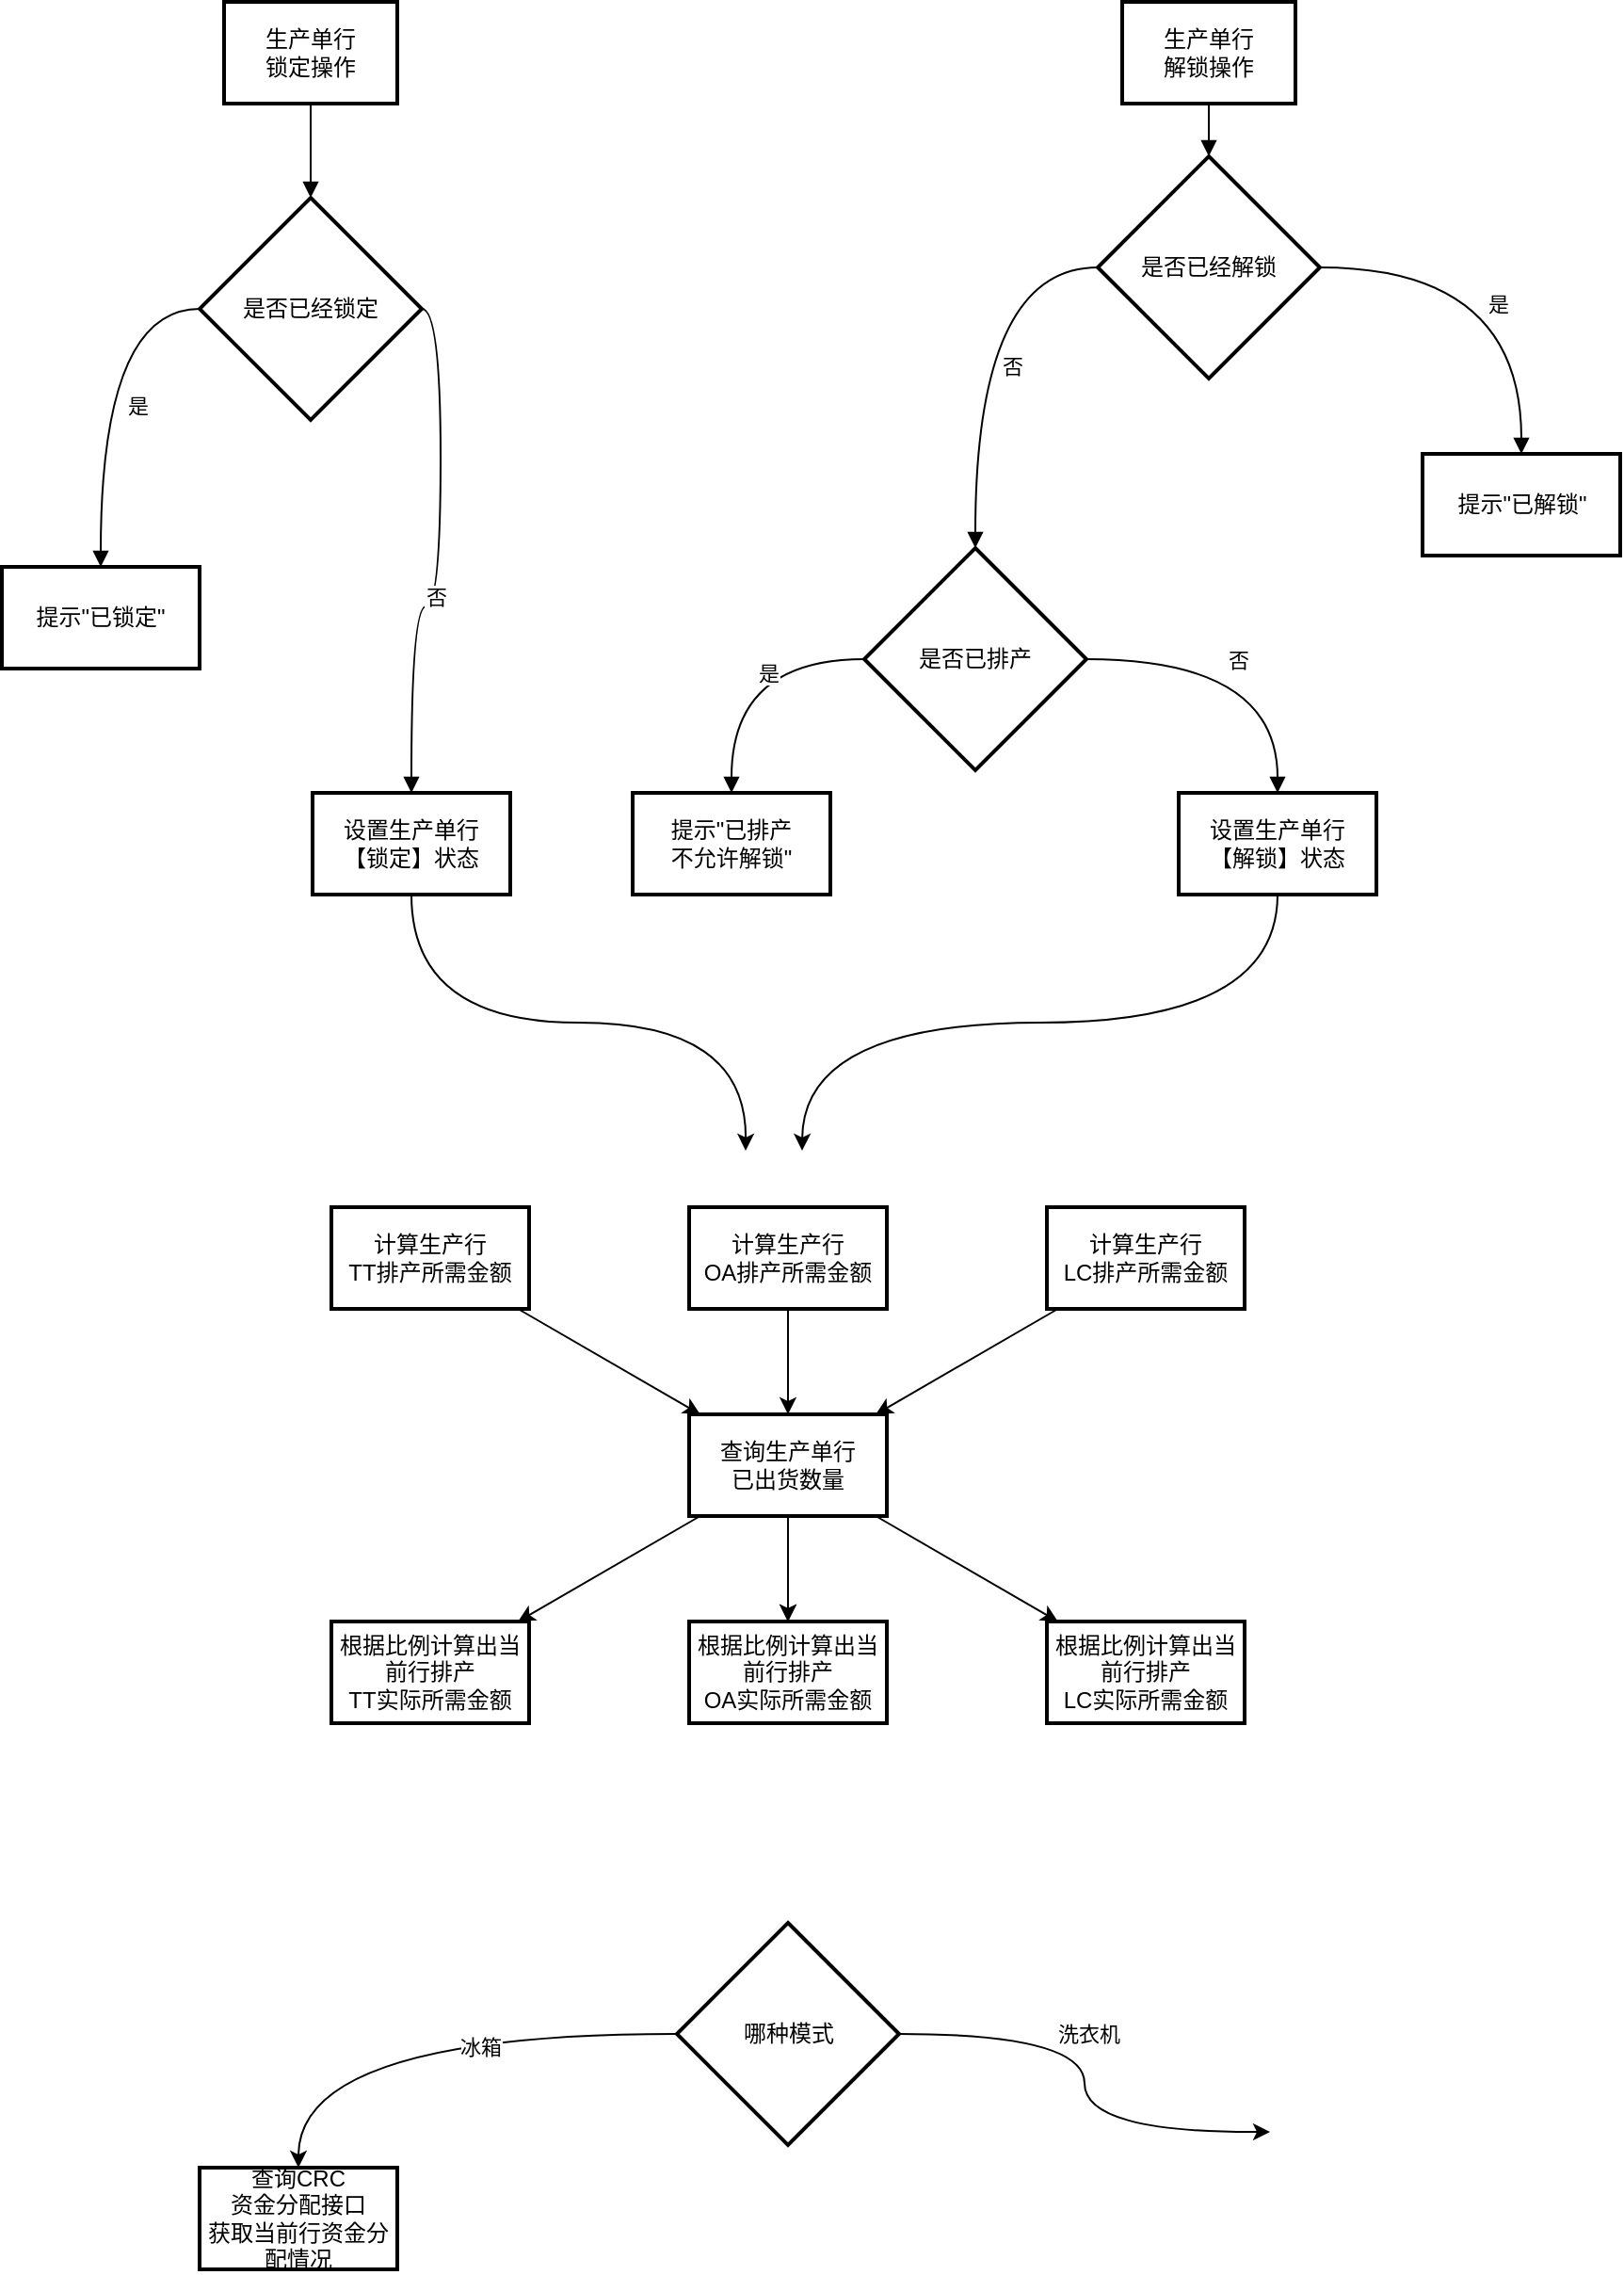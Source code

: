 <mxfile version="28.1.0">
  <diagram id="2LrY0oIoNR_cmH2NyaTJ" name="第 1 页">
    <mxGraphModel dx="1778" dy="501" grid="1" gridSize="10" guides="1" tooltips="1" connect="1" arrows="1" fold="1" page="1" pageScale="1" pageWidth="827" pageHeight="1169" math="0" shadow="0">
      <root>
        <mxCell id="0" />
        <mxCell id="1" parent="0" />
        <mxCell id="2" value="生产单行&#xa;解锁操作" style="whiteSpace=wrap;strokeWidth=2;" parent="1" vertex="1">
          <mxGeometry x="300" y="30" width="92" height="54" as="geometry" />
        </mxCell>
        <mxCell id="3" value="是否已经解锁" style="rhombus;strokeWidth=2;whiteSpace=wrap;" parent="1" vertex="1">
          <mxGeometry x="287" y="112" width="118" height="118" as="geometry" />
        </mxCell>
        <mxCell id="9" value="" style="curved=1;startArrow=none;endArrow=block;exitX=0.5;exitY=1;entryX=0.5;entryY=0;" parent="1" source="2" target="3" edge="1">
          <mxGeometry relative="1" as="geometry">
            <Array as="points" />
          </mxGeometry>
        </mxCell>
        <mxCell id="WXPWZEamO_XeSo7ibNBK-31" value="是否已排产" style="rhombus;strokeWidth=2;whiteSpace=wrap;" parent="1" vertex="1">
          <mxGeometry x="163" y="320" width="118" height="118" as="geometry" />
        </mxCell>
        <mxCell id="WXPWZEamO_XeSo7ibNBK-32" value="是" style="curved=1;startArrow=none;endArrow=block;exitX=0;exitY=0.5;exitDx=0;exitDy=0;edgeStyle=orthogonalEdgeStyle;entryX=0.5;entryY=0;entryDx=0;entryDy=0;" parent="1" source="WXPWZEamO_XeSo7ibNBK-31" target="WXPWZEamO_XeSo7ibNBK-33" edge="1">
          <mxGeometry x="0.092" y="20" relative="1" as="geometry">
            <mxPoint x="618" y="400" as="sourcePoint" />
            <mxPoint x="440" y="380" as="targetPoint" />
            <mxPoint as="offset" />
          </mxGeometry>
        </mxCell>
        <mxCell id="WXPWZEamO_XeSo7ibNBK-33" value="提示&quot;已排产&#xa;不允许解锁&quot;" style="whiteSpace=wrap;strokeWidth=2;" parent="1" vertex="1">
          <mxGeometry x="40" y="450" width="105" height="54" as="geometry" />
        </mxCell>
        <mxCell id="WXPWZEamO_XeSo7ibNBK-34" value="否" style="curved=1;startArrow=none;endArrow=block;exitX=1;exitY=0.5;exitDx=0;exitDy=0;edgeStyle=orthogonalEdgeStyle;entryX=0.5;entryY=0;entryDx=0;entryDy=0;" parent="1" source="WXPWZEamO_XeSo7ibNBK-31" target="Oj5pbkAsNvhmjypcsn9c-19" edge="1">
          <mxGeometry x="-0.062" relative="1" as="geometry">
            <mxPoint x="380" y="340" as="sourcePoint" />
            <mxPoint x="460" y="370" as="targetPoint" />
            <mxPoint as="offset" />
          </mxGeometry>
        </mxCell>
        <mxCell id="WXPWZEamO_XeSo7ibNBK-40" value="生产单行&#xa;锁定操作" style="whiteSpace=wrap;strokeWidth=2;" parent="1" vertex="1">
          <mxGeometry x="-177" y="30" width="92" height="54" as="geometry" />
        </mxCell>
        <mxCell id="WXPWZEamO_XeSo7ibNBK-41" value="" style="curved=1;startArrow=none;endArrow=block;exitX=0.5;exitY=1;entryX=0.5;entryY=0;" parent="1" source="WXPWZEamO_XeSo7ibNBK-40" edge="1">
          <mxGeometry relative="1" as="geometry">
            <Array as="points" />
            <mxPoint x="-131" y="134" as="targetPoint" />
          </mxGeometry>
        </mxCell>
        <mxCell id="WXPWZEamO_XeSo7ibNBK-42" value="是否已经锁定" style="rhombus;strokeWidth=2;whiteSpace=wrap;" parent="1" vertex="1">
          <mxGeometry x="-190" y="134" width="118" height="118" as="geometry" />
        </mxCell>
        <mxCell id="WXPWZEamO_XeSo7ibNBK-43" value="是" style="curved=1;startArrow=none;endArrow=block;exitX=0;exitY=0.5;exitDx=0;exitDy=0;edgeStyle=orthogonalEdgeStyle;" parent="1" source="WXPWZEamO_XeSo7ibNBK-42" target="WXPWZEamO_XeSo7ibNBK-44" edge="1">
          <mxGeometry x="0.092" y="20" relative="1" as="geometry">
            <mxPoint x="169" y="330" as="sourcePoint" />
            <mxPoint x="-240" y="330" as="targetPoint" />
            <mxPoint as="offset" />
          </mxGeometry>
        </mxCell>
        <mxCell id="WXPWZEamO_XeSo7ibNBK-44" value="提示&quot;已锁定&quot;" style="whiteSpace=wrap;strokeWidth=2;" parent="1" vertex="1">
          <mxGeometry x="-295" y="330" width="105" height="54" as="geometry" />
        </mxCell>
        <mxCell id="WXPWZEamO_XeSo7ibNBK-45" value="否" style="curved=1;startArrow=none;endArrow=block;exitX=1;exitY=0.5;exitDx=0;exitDy=0;edgeStyle=orthogonalEdgeStyle;" parent="1" source="WXPWZEamO_XeSo7ibNBK-42" target="WXPWZEamO_XeSo7ibNBK-46" edge="1">
          <mxGeometry x="0.149" y="-2" relative="1" as="geometry">
            <mxPoint x="-45" y="430" as="sourcePoint" />
            <mxPoint x="-95" y="567" as="targetPoint" />
            <mxPoint as="offset" />
          </mxGeometry>
        </mxCell>
        <mxCell id="Oj5pbkAsNvhmjypcsn9c-22" style="edgeStyle=orthogonalEdgeStyle;rounded=0;orthogonalLoop=1;jettySize=auto;html=1;curved=1;exitX=0.5;exitY=1;exitDx=0;exitDy=0;" parent="1" source="WXPWZEamO_XeSo7ibNBK-46" edge="1">
          <mxGeometry relative="1" as="geometry">
            <mxPoint x="100" y="640" as="targetPoint" />
          </mxGeometry>
        </mxCell>
        <mxCell id="WXPWZEamO_XeSo7ibNBK-46" value="设置生产单行&#xa;【锁定】状态" style="whiteSpace=wrap;strokeWidth=2;" parent="1" vertex="1">
          <mxGeometry x="-130" y="450" width="105" height="54" as="geometry" />
        </mxCell>
        <mxCell id="Oj5pbkAsNvhmjypcsn9c-16" value="否" style="curved=1;startArrow=none;endArrow=block;exitX=0;exitY=0.5;exitDx=0;exitDy=0;edgeStyle=orthogonalEdgeStyle;entryX=0.5;entryY=0;entryDx=0;entryDy=0;" parent="1" source="3" target="WXPWZEamO_XeSo7ibNBK-31" edge="1">
          <mxGeometry x="0.092" y="20" relative="1" as="geometry">
            <mxPoint x="241" y="187" as="sourcePoint" />
            <mxPoint x="188.5" y="324" as="targetPoint" />
            <mxPoint as="offset" />
          </mxGeometry>
        </mxCell>
        <mxCell id="Oj5pbkAsNvhmjypcsn9c-23" style="edgeStyle=orthogonalEdgeStyle;rounded=0;orthogonalLoop=1;jettySize=auto;html=1;curved=1;exitX=0.5;exitY=1;exitDx=0;exitDy=0;" parent="1" source="Oj5pbkAsNvhmjypcsn9c-19" edge="1">
          <mxGeometry relative="1" as="geometry">
            <mxPoint x="130" y="640" as="targetPoint" />
          </mxGeometry>
        </mxCell>
        <mxCell id="Oj5pbkAsNvhmjypcsn9c-19" value="设置生产单行&#xa;【解锁】状态" style="whiteSpace=wrap;strokeWidth=2;" parent="1" vertex="1">
          <mxGeometry x="330" y="450" width="105" height="54" as="geometry" />
        </mxCell>
        <mxCell id="Oj5pbkAsNvhmjypcsn9c-20" value="是" style="curved=1;startArrow=none;endArrow=block;edgeStyle=orthogonalEdgeStyle;exitX=1;exitY=0.5;exitDx=0;exitDy=0;" parent="1" source="3" target="Oj5pbkAsNvhmjypcsn9c-21" edge="1">
          <mxGeometry x="0.223" y="-12" relative="1" as="geometry">
            <mxPoint x="281" y="145" as="sourcePoint" />
            <mxPoint x="514.5" y="270" as="targetPoint" />
            <mxPoint as="offset" />
          </mxGeometry>
        </mxCell>
        <mxCell id="Oj5pbkAsNvhmjypcsn9c-21" value="提示&quot;已解锁&quot;" style="whiteSpace=wrap;strokeWidth=2;" parent="1" vertex="1">
          <mxGeometry x="459.5" y="270" width="105" height="54" as="geometry" />
        </mxCell>
        <mxCell id="H-_MctJGM8OvFbxq7QqD-30" style="rounded=0;orthogonalLoop=1;jettySize=auto;html=1;" edge="1" parent="1" source="H-_MctJGM8OvFbxq7QqD-9" target="H-_MctJGM8OvFbxq7QqD-26">
          <mxGeometry relative="1" as="geometry" />
        </mxCell>
        <mxCell id="H-_MctJGM8OvFbxq7QqD-9" value="计算生产行&#xa;TT排产所需金额" style="whiteSpace=wrap;strokeWidth=2;" vertex="1" parent="1">
          <mxGeometry x="-120" y="670" width="105" height="54" as="geometry" />
        </mxCell>
        <mxCell id="H-_MctJGM8OvFbxq7QqD-17" style="edgeStyle=orthogonalEdgeStyle;rounded=0;orthogonalLoop=1;jettySize=auto;html=1;curved=1;" edge="1" parent="1" source="H-_MctJGM8OvFbxq7QqD-19" target="H-_MctJGM8OvFbxq7QqD-22">
          <mxGeometry relative="1" as="geometry">
            <mxPoint x="-110" y="1180" as="targetPoint" />
          </mxGeometry>
        </mxCell>
        <mxCell id="H-_MctJGM8OvFbxq7QqD-18" value="冰箱" style="edgeLabel;html=1;align=center;verticalAlign=middle;resizable=0;points=[];" vertex="1" connectable="0" parent="H-_MctJGM8OvFbxq7QqD-17">
          <mxGeometry x="-0.227" y="7" relative="1" as="geometry">
            <mxPoint as="offset" />
          </mxGeometry>
        </mxCell>
        <mxCell id="H-_MctJGM8OvFbxq7QqD-19" value="哪种模式" style="rhombus;strokeWidth=2;whiteSpace=wrap;" vertex="1" parent="1">
          <mxGeometry x="63.5" y="1050" width="118" height="118" as="geometry" />
        </mxCell>
        <mxCell id="H-_MctJGM8OvFbxq7QqD-20" style="edgeStyle=orthogonalEdgeStyle;rounded=0;orthogonalLoop=1;jettySize=auto;html=1;curved=1;exitX=1;exitY=0.5;exitDx=0;exitDy=0;" edge="1" parent="1" source="H-_MctJGM8OvFbxq7QqD-19">
          <mxGeometry relative="1" as="geometry">
            <mxPoint x="378.5" y="1161" as="targetPoint" />
            <mxPoint x="200" y="1080" as="sourcePoint" />
          </mxGeometry>
        </mxCell>
        <mxCell id="H-_MctJGM8OvFbxq7QqD-21" value="洗衣机" style="edgeLabel;html=1;align=center;verticalAlign=middle;resizable=0;points=[];" vertex="1" connectable="0" parent="H-_MctJGM8OvFbxq7QqD-20">
          <mxGeometry x="-0.227" y="7" relative="1" as="geometry">
            <mxPoint x="4" y="7" as="offset" />
          </mxGeometry>
        </mxCell>
        <mxCell id="H-_MctJGM8OvFbxq7QqD-22" value="查询CRC&#xa;资金分配接口&#xa;获取当前行资金分配情况" style="whiteSpace=wrap;strokeWidth=2;" vertex="1" parent="1">
          <mxGeometry x="-190" y="1180" width="105" height="54" as="geometry" />
        </mxCell>
        <mxCell id="H-_MctJGM8OvFbxq7QqD-31" style="edgeStyle=orthogonalEdgeStyle;rounded=0;orthogonalLoop=1;jettySize=auto;html=1;entryX=0.5;entryY=0;entryDx=0;entryDy=0;" edge="1" parent="1" source="H-_MctJGM8OvFbxq7QqD-23" target="H-_MctJGM8OvFbxq7QqD-26">
          <mxGeometry relative="1" as="geometry" />
        </mxCell>
        <mxCell id="H-_MctJGM8OvFbxq7QqD-23" value="计算生产行&#xa;OA排产所需金额" style="whiteSpace=wrap;strokeWidth=2;" vertex="1" parent="1">
          <mxGeometry x="70" y="670" width="105" height="54" as="geometry" />
        </mxCell>
        <mxCell id="H-_MctJGM8OvFbxq7QqD-32" style="rounded=0;orthogonalLoop=1;jettySize=auto;html=1;" edge="1" parent="1" source="H-_MctJGM8OvFbxq7QqD-24" target="H-_MctJGM8OvFbxq7QqD-26">
          <mxGeometry relative="1" as="geometry" />
        </mxCell>
        <mxCell id="H-_MctJGM8OvFbxq7QqD-24" value="计算生产行&#xa;LC排产所需金额" style="whiteSpace=wrap;strokeWidth=2;" vertex="1" parent="1">
          <mxGeometry x="260" y="670" width="105" height="54" as="geometry" />
        </mxCell>
        <mxCell id="H-_MctJGM8OvFbxq7QqD-34" value="" style="rounded=0;orthogonalLoop=1;jettySize=auto;html=1;" edge="1" parent="1" source="H-_MctJGM8OvFbxq7QqD-26" target="H-_MctJGM8OvFbxq7QqD-33">
          <mxGeometry relative="1" as="geometry" />
        </mxCell>
        <mxCell id="H-_MctJGM8OvFbxq7QqD-36" style="edgeStyle=orthogonalEdgeStyle;rounded=0;orthogonalLoop=1;jettySize=auto;html=1;" edge="1" parent="1" source="H-_MctJGM8OvFbxq7QqD-26" target="H-_MctJGM8OvFbxq7QqD-35">
          <mxGeometry relative="1" as="geometry" />
        </mxCell>
        <mxCell id="H-_MctJGM8OvFbxq7QqD-38" value="" style="edgeStyle=orthogonalEdgeStyle;rounded=0;orthogonalLoop=1;jettySize=auto;html=1;" edge="1" parent="1" source="H-_MctJGM8OvFbxq7QqD-26" target="H-_MctJGM8OvFbxq7QqD-35">
          <mxGeometry relative="1" as="geometry" />
        </mxCell>
        <mxCell id="H-_MctJGM8OvFbxq7QqD-40" value="" style="rounded=0;orthogonalLoop=1;jettySize=auto;html=1;" edge="1" parent="1" source="H-_MctJGM8OvFbxq7QqD-26" target="H-_MctJGM8OvFbxq7QqD-39">
          <mxGeometry relative="1" as="geometry" />
        </mxCell>
        <mxCell id="H-_MctJGM8OvFbxq7QqD-26" value="查询生产单行&#xa;已出货数量" style="whiteSpace=wrap;strokeWidth=2;" vertex="1" parent="1">
          <mxGeometry x="70" y="780" width="105" height="54" as="geometry" />
        </mxCell>
        <mxCell id="H-_MctJGM8OvFbxq7QqD-33" value="根据比例计算出当前行排产&#xa;TT实际所需金额" style="whiteSpace=wrap;strokeWidth=2;" vertex="1" parent="1">
          <mxGeometry x="-120" y="890" width="105" height="54" as="geometry" />
        </mxCell>
        <mxCell id="H-_MctJGM8OvFbxq7QqD-35" value="根据比例计算出当前行排产&#xa;OA实际所需金额" style="whiteSpace=wrap;strokeWidth=2;" vertex="1" parent="1">
          <mxGeometry x="70" y="890" width="105" height="54" as="geometry" />
        </mxCell>
        <mxCell id="H-_MctJGM8OvFbxq7QqD-39" value="根据比例计算出当前行排产&#xa;LC实际所需金额" style="whiteSpace=wrap;strokeWidth=2;" vertex="1" parent="1">
          <mxGeometry x="260" y="890" width="105" height="54" as="geometry" />
        </mxCell>
      </root>
    </mxGraphModel>
  </diagram>
</mxfile>
